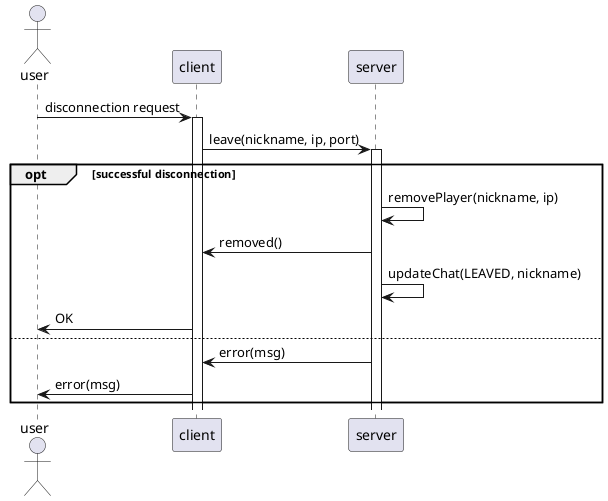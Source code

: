 ﻿/'
 ' Scribble, the player disconnects from a game in progress.
 '
 ' @author Mattia Ruberto
 ' @author Gabriele Alessi
 ' @version 19.03.2019
 '/

@startuml playerDisconnected

actor user

user->client:disconnection request
activate client

client->server:leave(nickname, ip, port)
activate server

opt successful disconnection
    server->server:removePlayer(nickname, ip)
    server->client:removed()
    server->server:updateChat(LEAVED, nickname)
    client->user:OK
else
    server->client:error(msg)
    client->user:error(msg)
end

@enduml
